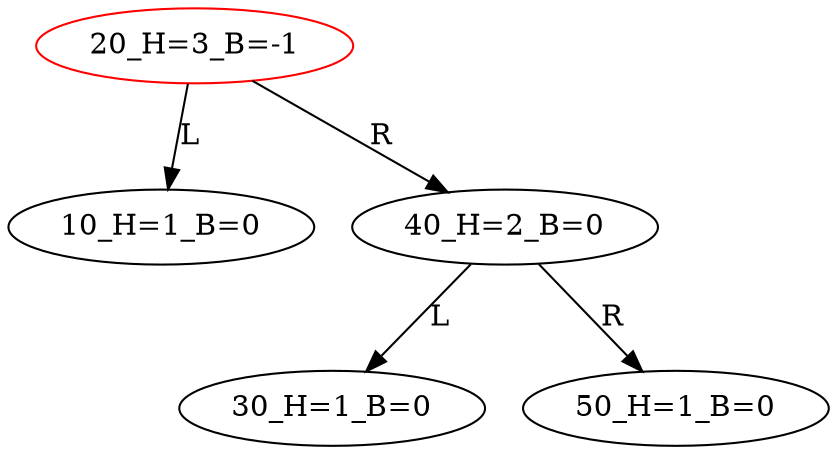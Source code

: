 digraph BiTreeBiTreeInsert {
"20_H=3_B=-1" -> {"10_H=1_B=0"} [label="L"]
"20_H=3_B=-1" -> {"40_H=2_B=0"} [label="R"]
"40_H=2_B=0" -> {"30_H=1_B=0"} [label="L"]
"40_H=2_B=0" -> {"50_H=1_B=0"} [label="R"]
"20_H=3_B=-1" [color=red]
"10_H=1_B=0"
"40_H=2_B=0"
"30_H=1_B=0"
"50_H=1_B=0"
}
